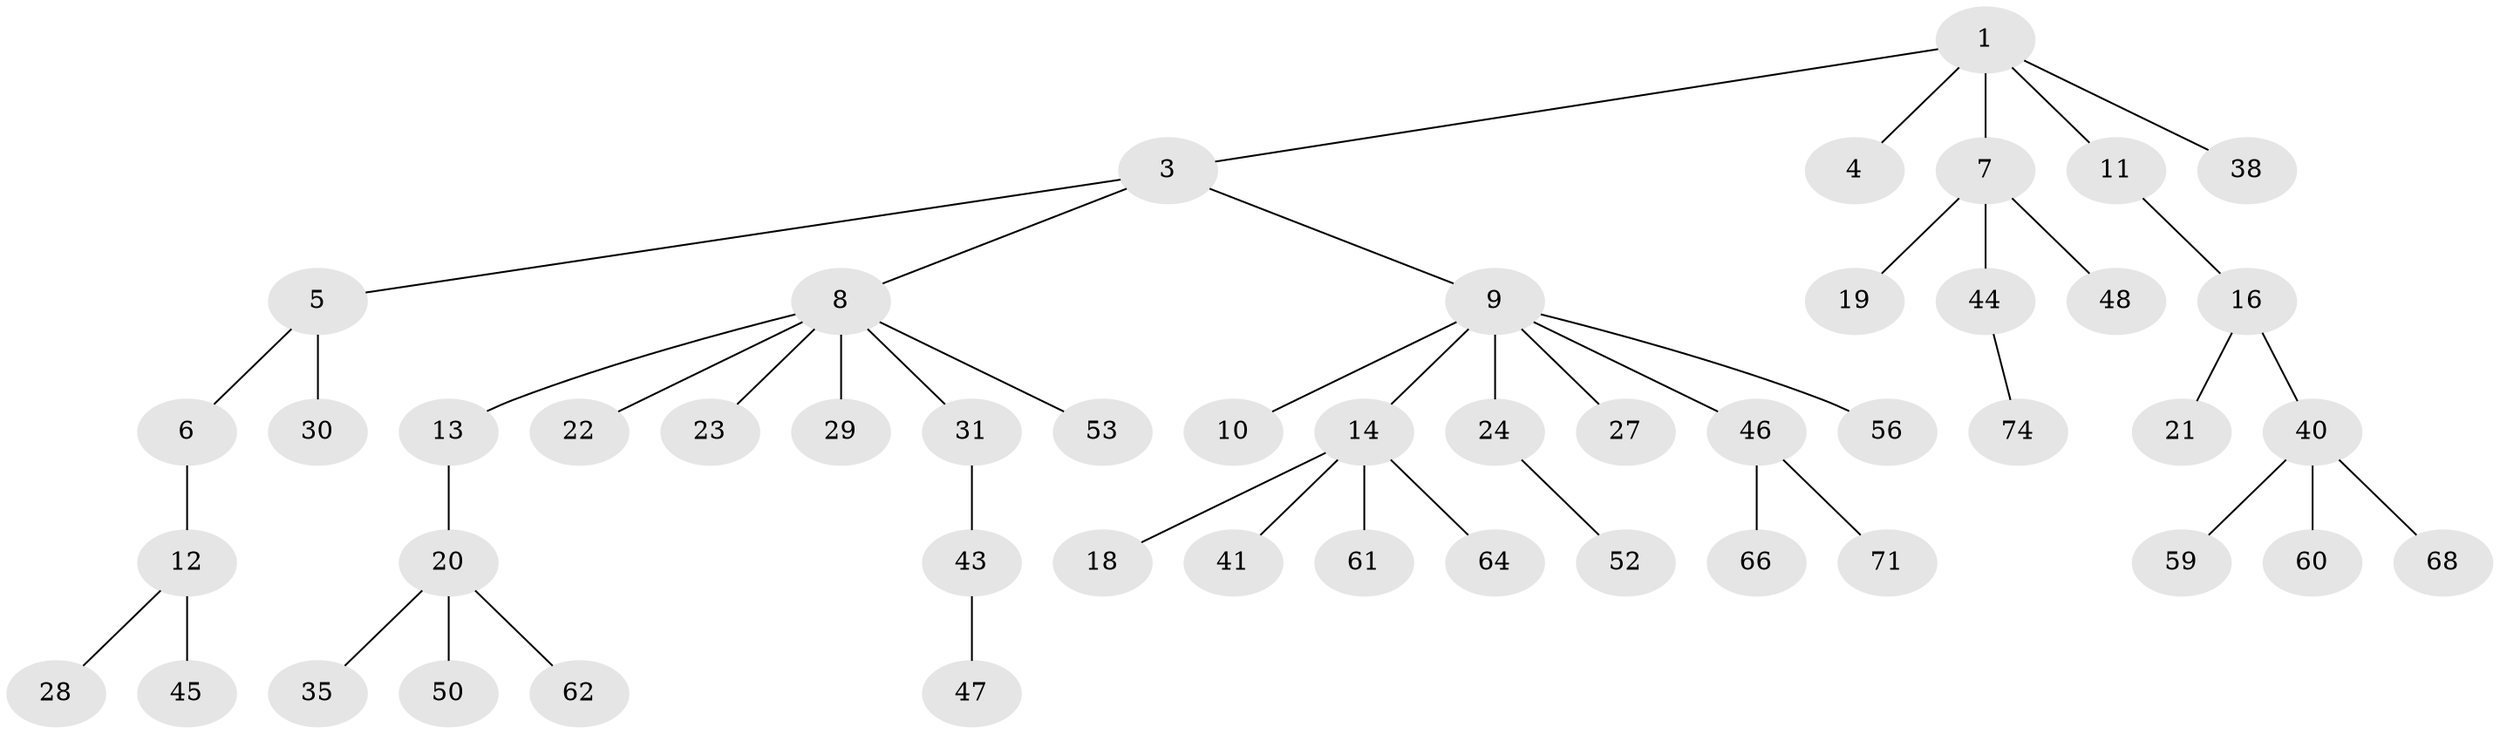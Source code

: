 // Generated by graph-tools (version 1.1) at 2025/52/02/27/25 19:52:09]
// undirected, 49 vertices, 48 edges
graph export_dot {
graph [start="1"]
  node [color=gray90,style=filled];
  1 [super="+2"];
  3;
  4;
  5;
  6 [super="+70"];
  7 [super="+17"];
  8 [super="+34"];
  9 [super="+15"];
  10;
  11;
  12 [super="+36"];
  13 [super="+58"];
  14 [super="+25"];
  16 [super="+26"];
  18;
  19 [super="+32"];
  20 [super="+39"];
  21;
  22 [super="+33"];
  23 [super="+69"];
  24;
  27 [super="+37"];
  28 [super="+57"];
  29;
  30 [super="+54"];
  31 [super="+55"];
  35;
  38;
  40 [super="+51"];
  41 [super="+42"];
  43 [super="+63"];
  44;
  45;
  46 [super="+49"];
  47;
  48;
  50 [super="+65"];
  52 [super="+72"];
  53;
  56 [super="+67"];
  59 [super="+73"];
  60;
  61;
  62;
  64;
  66;
  68;
  71;
  74;
  1 -- 3;
  1 -- 7;
  1 -- 11;
  1 -- 38;
  1 -- 4;
  3 -- 5;
  3 -- 8;
  3 -- 9;
  5 -- 6;
  5 -- 30;
  6 -- 12;
  7 -- 48;
  7 -- 19;
  7 -- 44;
  8 -- 13;
  8 -- 22;
  8 -- 23;
  8 -- 29;
  8 -- 31;
  8 -- 53;
  9 -- 10;
  9 -- 14;
  9 -- 24;
  9 -- 27;
  9 -- 56;
  9 -- 46;
  11 -- 16;
  12 -- 28;
  12 -- 45;
  13 -- 20;
  14 -- 18;
  14 -- 41;
  14 -- 64;
  14 -- 61;
  16 -- 21;
  16 -- 40;
  20 -- 35;
  20 -- 50;
  20 -- 62;
  24 -- 52;
  31 -- 43;
  40 -- 60;
  40 -- 59;
  40 -- 68;
  43 -- 47;
  44 -- 74;
  46 -- 66;
  46 -- 71;
}
